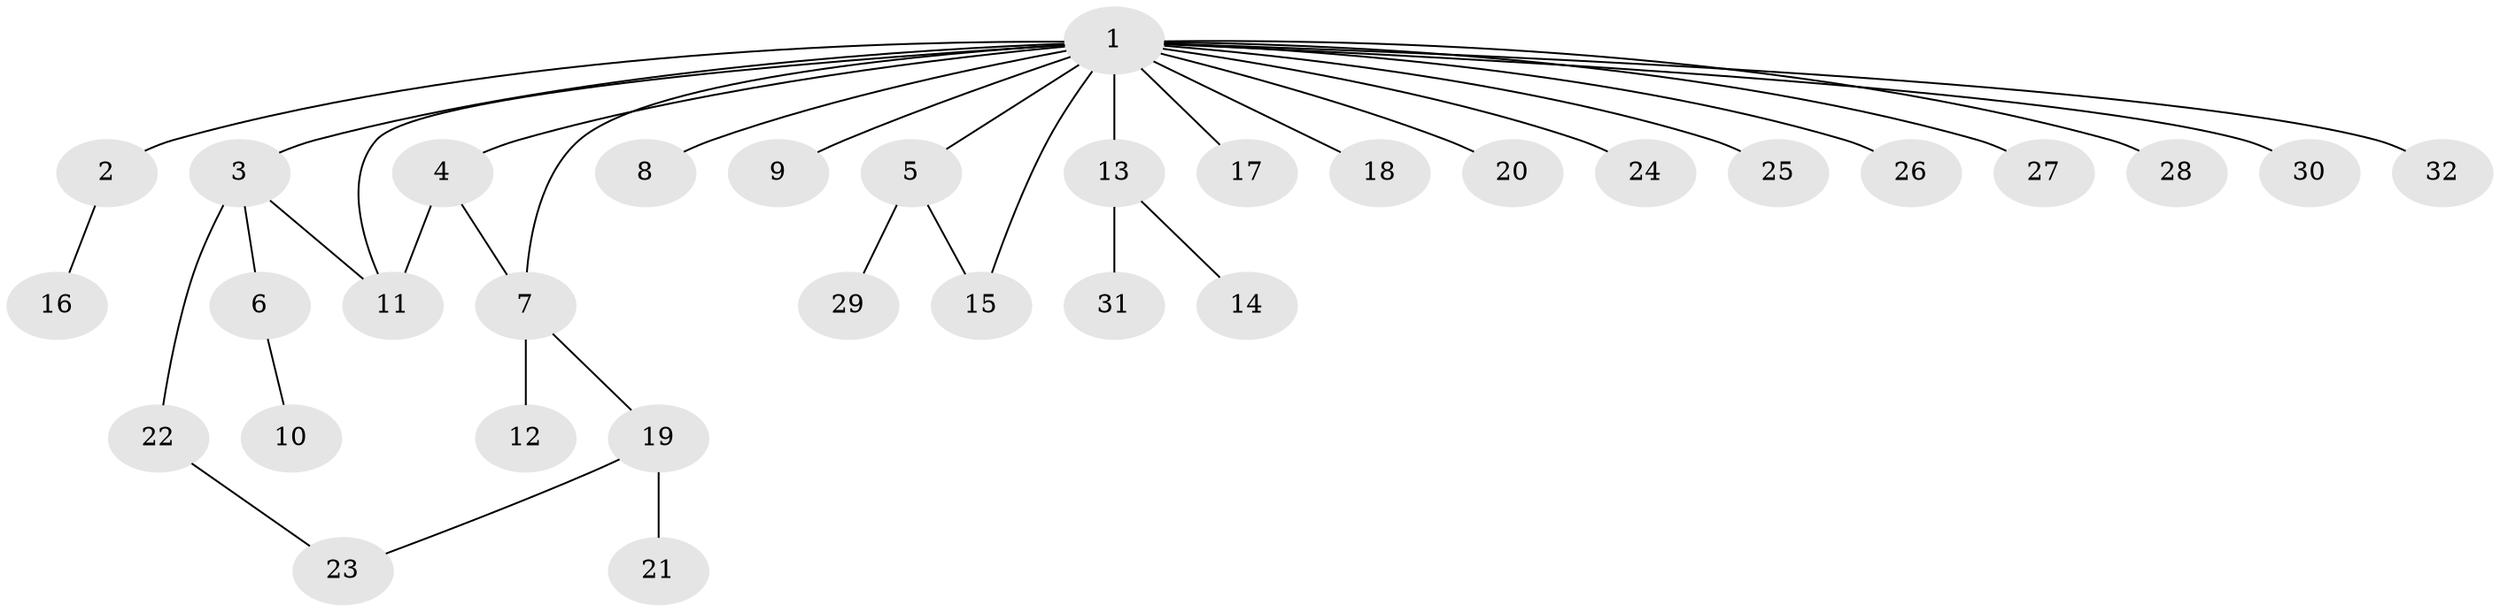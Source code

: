 // original degree distribution, {22: 0.0196078431372549, 3: 0.09803921568627451, 5: 0.0196078431372549, 4: 0.0784313725490196, 7: 0.0196078431372549, 1: 0.6078431372549019, 2: 0.1568627450980392}
// Generated by graph-tools (version 1.1) at 2025/50/03/04/25 22:50:05]
// undirected, 32 vertices, 36 edges
graph export_dot {
  node [color=gray90,style=filled];
  1;
  2;
  3;
  4;
  5;
  6;
  7;
  8;
  9;
  10;
  11;
  12;
  13;
  14;
  15;
  16;
  17;
  18;
  19;
  20;
  21;
  22;
  23;
  24;
  25;
  26;
  27;
  28;
  29;
  30;
  31;
  32;
  1 -- 2 [weight=2.0];
  1 -- 3 [weight=1.0];
  1 -- 4 [weight=1.0];
  1 -- 5 [weight=1.0];
  1 -- 7 [weight=1.0];
  1 -- 8 [weight=1.0];
  1 -- 9 [weight=1.0];
  1 -- 11 [weight=1.0];
  1 -- 13 [weight=1.0];
  1 -- 15 [weight=1.0];
  1 -- 17 [weight=1.0];
  1 -- 18 [weight=1.0];
  1 -- 20 [weight=1.0];
  1 -- 24 [weight=1.0];
  1 -- 25 [weight=1.0];
  1 -- 26 [weight=1.0];
  1 -- 27 [weight=1.0];
  1 -- 28 [weight=1.0];
  1 -- 30 [weight=1.0];
  1 -- 32 [weight=1.0];
  2 -- 16 [weight=1.0];
  3 -- 6 [weight=1.0];
  3 -- 11 [weight=1.0];
  3 -- 22 [weight=1.0];
  4 -- 7 [weight=1.0];
  4 -- 11 [weight=1.0];
  5 -- 15 [weight=1.0];
  5 -- 29 [weight=1.0];
  6 -- 10 [weight=1.0];
  7 -- 12 [weight=3.0];
  7 -- 19 [weight=1.0];
  13 -- 14 [weight=1.0];
  13 -- 31 [weight=1.0];
  19 -- 21 [weight=1.0];
  19 -- 23 [weight=1.0];
  22 -- 23 [weight=1.0];
}
